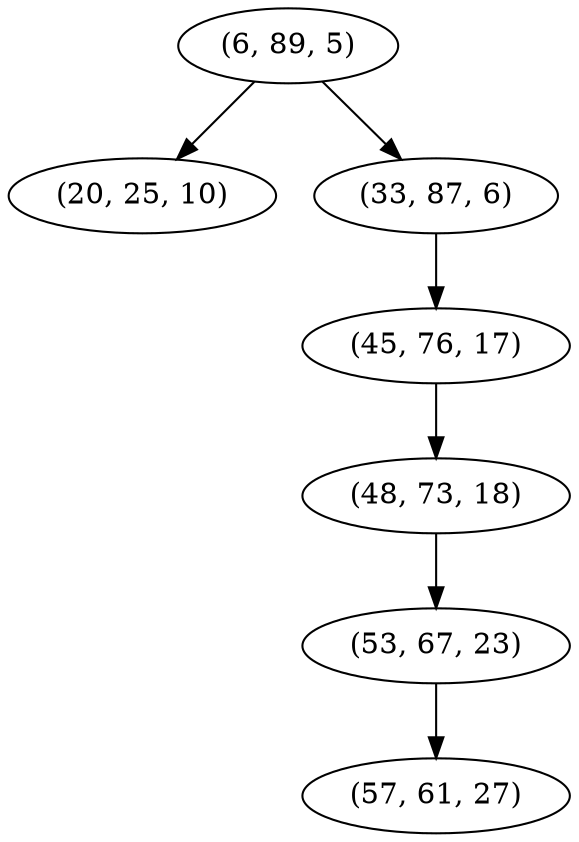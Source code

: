 digraph tree {
    "(6, 89, 5)";
    "(20, 25, 10)";
    "(33, 87, 6)";
    "(45, 76, 17)";
    "(48, 73, 18)";
    "(53, 67, 23)";
    "(57, 61, 27)";
    "(6, 89, 5)" -> "(20, 25, 10)";
    "(6, 89, 5)" -> "(33, 87, 6)";
    "(33, 87, 6)" -> "(45, 76, 17)";
    "(45, 76, 17)" -> "(48, 73, 18)";
    "(48, 73, 18)" -> "(53, 67, 23)";
    "(53, 67, 23)" -> "(57, 61, 27)";
}
